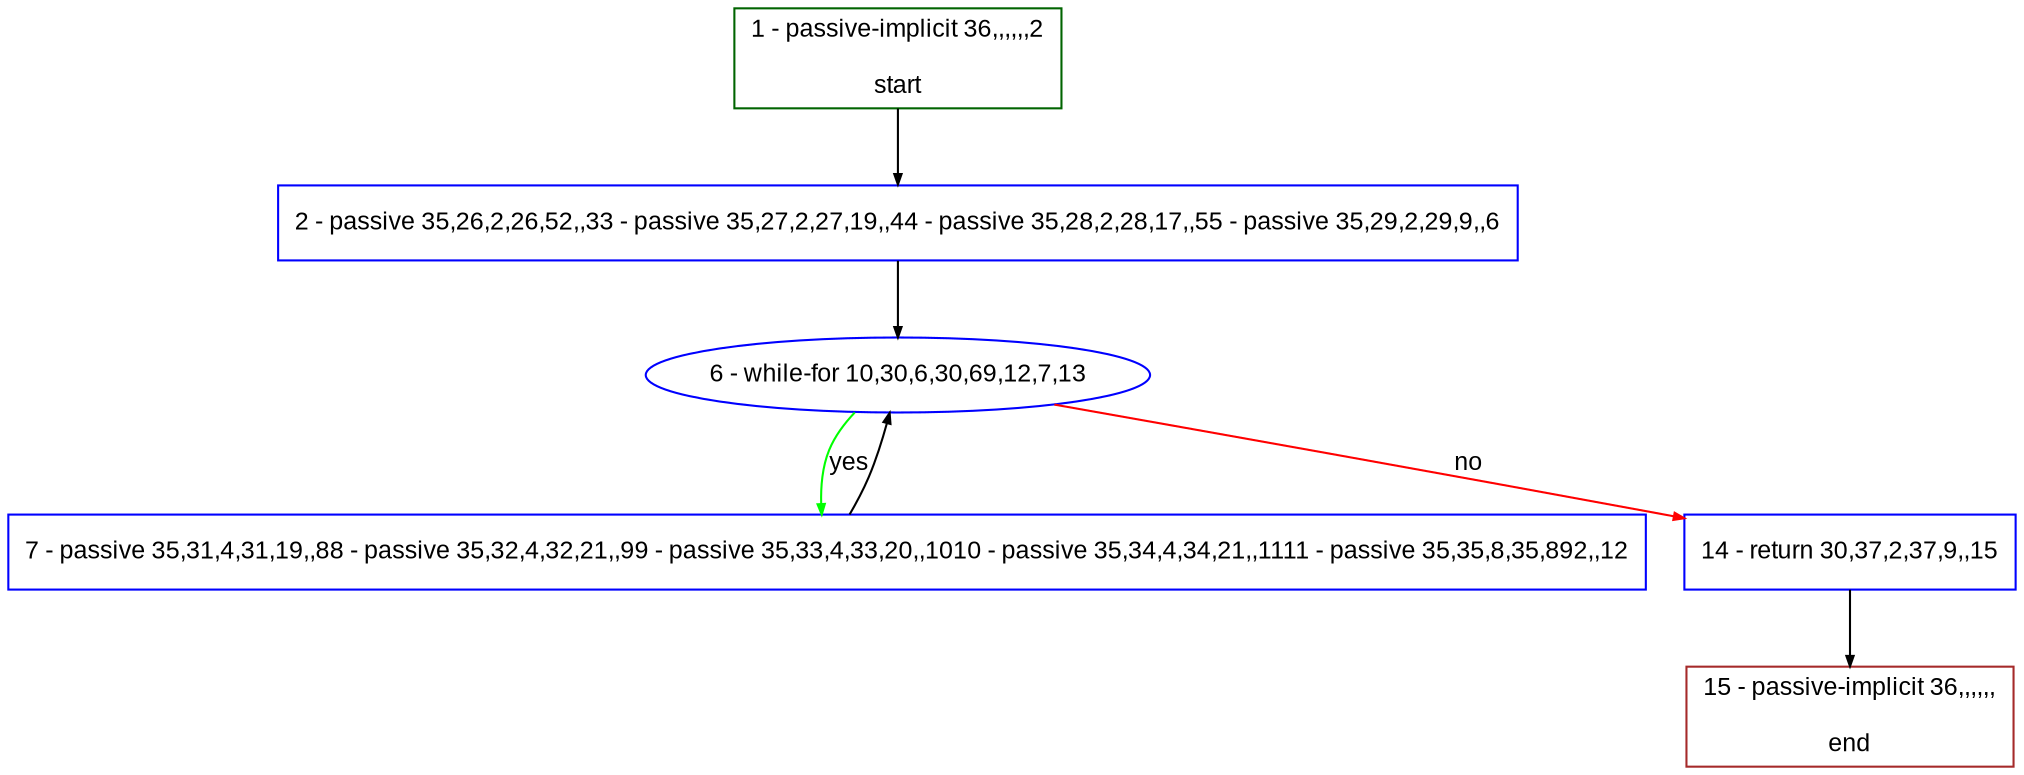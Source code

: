 digraph "" {
  graph [pack="true", label="", fontsize="12", packmode="clust", fontname="Arial", fillcolor="#FFFFCC", bgcolor="white", style="rounded,filled", compound="true"];
  node [node_initialized="no", label="", color="grey", fontsize="12", fillcolor="white", fontname="Arial", style="filled", shape="rectangle", compound="true", fixedsize="false"];
  edge [fontcolor="black", arrowhead="normal", arrowtail="none", arrowsize="0.5", ltail="", label="", color="black", fontsize="12", lhead="", fontname="Arial", dir="forward", compound="true"];
  __N1 [label="2 - passive 35,26,2,26,52,,33 - passive 35,27,2,27,19,,44 - passive 35,28,2,28,17,,55 - passive 35,29,2,29,9,,6", color="#0000ff", fillcolor="#ffffff", style="filled", shape="box"];
  __N2 [label="1 - passive-implicit 36,,,,,,2\n\nstart", color="#006400", fillcolor="#ffffff", style="filled", shape="box"];
  __N3 [label="6 - while-for 10,30,6,30,69,12,7,13", color="#0000ff", fillcolor="#ffffff", style="filled", shape="oval"];
  __N4 [label="7 - passive 35,31,4,31,19,,88 - passive 35,32,4,32,21,,99 - passive 35,33,4,33,20,,1010 - passive 35,34,4,34,21,,1111 - passive 35,35,8,35,892,,12", color="#0000ff", fillcolor="#ffffff", style="filled", shape="box"];
  __N5 [label="14 - return 30,37,2,37,9,,15", color="#0000ff", fillcolor="#ffffff", style="filled", shape="box"];
  __N6 [label="15 - passive-implicit 36,,,,,,\n\nend", color="#a52a2a", fillcolor="#ffffff", style="filled", shape="box"];
  __N2 -> __N1 [arrowhead="normal", arrowtail="none", color="#000000", label="", dir="forward"];
  __N1 -> __N3 [arrowhead="normal", arrowtail="none", color="#000000", label="", dir="forward"];
  __N3 -> __N4 [arrowhead="normal", arrowtail="none", color="#00ff00", label="yes", dir="forward"];
  __N4 -> __N3 [arrowhead="normal", arrowtail="none", color="#000000", label="", dir="forward"];
  __N3 -> __N5 [arrowhead="normal", arrowtail="none", color="#ff0000", label="no", dir="forward"];
  __N5 -> __N6 [arrowhead="normal", arrowtail="none", color="#000000", label="", dir="forward"];
}
